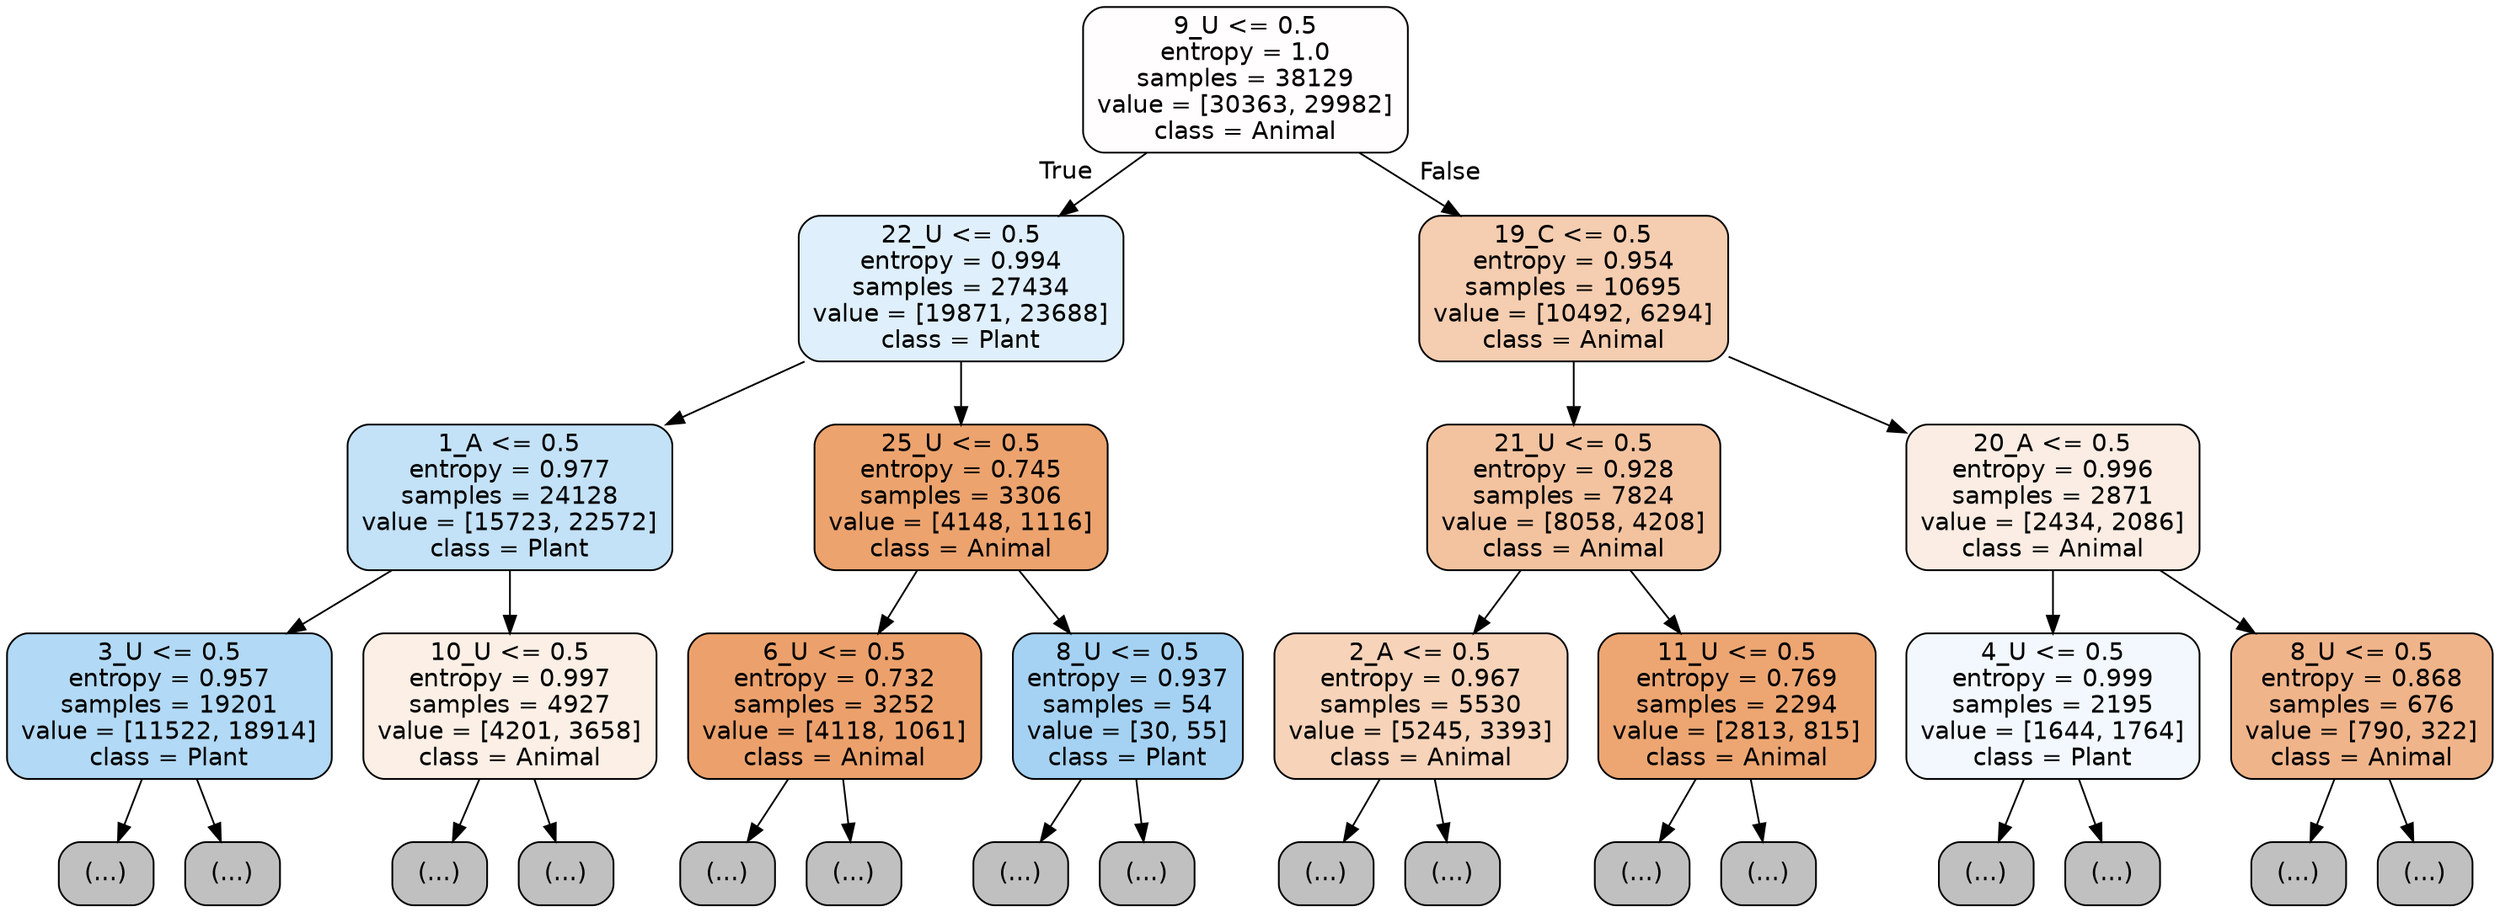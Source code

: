 digraph Tree {
node [shape=box, style="filled, rounded", color="black", fontname="helvetica"] ;
edge [fontname="helvetica"] ;
0 [label="9_U <= 0.5\nentropy = 1.0\nsamples = 38129\nvalue = [30363, 29982]\nclass = Animal", fillcolor="#fffdfd"] ;
1 [label="22_U <= 0.5\nentropy = 0.994\nsamples = 27434\nvalue = [19871, 23688]\nclass = Plant", fillcolor="#dfeffb"] ;
0 -> 1 [labeldistance=2.5, labelangle=45, headlabel="True"] ;
2 [label="1_A <= 0.5\nentropy = 0.977\nsamples = 24128\nvalue = [15723, 22572]\nclass = Plant", fillcolor="#c3e1f7"] ;
1 -> 2 ;
3 [label="3_U <= 0.5\nentropy = 0.957\nsamples = 19201\nvalue = [11522, 18914]\nclass = Plant", fillcolor="#b2d9f5"] ;
2 -> 3 ;
4 [label="(...)", fillcolor="#C0C0C0"] ;
3 -> 4 ;
5977 [label="(...)", fillcolor="#C0C0C0"] ;
3 -> 5977 ;
7976 [label="10_U <= 0.5\nentropy = 0.997\nsamples = 4927\nvalue = [4201, 3658]\nclass = Animal", fillcolor="#fcefe5"] ;
2 -> 7976 ;
7977 [label="(...)", fillcolor="#C0C0C0"] ;
7976 -> 7977 ;
9874 [label="(...)", fillcolor="#C0C0C0"] ;
7976 -> 9874 ;
10497 [label="25_U <= 0.5\nentropy = 0.745\nsamples = 3306\nvalue = [4148, 1116]\nclass = Animal", fillcolor="#eca36e"] ;
1 -> 10497 ;
10498 [label="6_U <= 0.5\nentropy = 0.732\nsamples = 3252\nvalue = [4118, 1061]\nclass = Animal", fillcolor="#eca16c"] ;
10497 -> 10498 ;
10499 [label="(...)", fillcolor="#C0C0C0"] ;
10498 -> 10499 ;
11560 [label="(...)", fillcolor="#C0C0C0"] ;
10498 -> 11560 ;
11913 [label="8_U <= 0.5\nentropy = 0.937\nsamples = 54\nvalue = [30, 55]\nclass = Plant", fillcolor="#a5d2f3"] ;
10497 -> 11913 ;
11914 [label="(...)", fillcolor="#C0C0C0"] ;
11913 -> 11914 ;
11935 [label="(...)", fillcolor="#C0C0C0"] ;
11913 -> 11935 ;
11942 [label="19_C <= 0.5\nentropy = 0.954\nsamples = 10695\nvalue = [10492, 6294]\nclass = Animal", fillcolor="#f5cdb0"] ;
0 -> 11942 [labeldistance=2.5, labelangle=-45, headlabel="False"] ;
11943 [label="21_U <= 0.5\nentropy = 0.928\nsamples = 7824\nvalue = [8058, 4208]\nclass = Animal", fillcolor="#f3c3a0"] ;
11942 -> 11943 ;
11944 [label="2_A <= 0.5\nentropy = 0.967\nsamples = 5530\nvalue = [5245, 3393]\nclass = Animal", fillcolor="#f6d3b9"] ;
11943 -> 11944 ;
11945 [label="(...)", fillcolor="#C0C0C0"] ;
11944 -> 11945 ;
14028 [label="(...)", fillcolor="#C0C0C0"] ;
11944 -> 14028 ;
14707 [label="11_U <= 0.5\nentropy = 0.769\nsamples = 2294\nvalue = [2813, 815]\nclass = Animal", fillcolor="#eda672"] ;
11943 -> 14707 ;
14708 [label="(...)", fillcolor="#C0C0C0"] ;
14707 -> 14708 ;
15337 [label="(...)", fillcolor="#C0C0C0"] ;
14707 -> 15337 ;
15602 [label="20_A <= 0.5\nentropy = 0.996\nsamples = 2871\nvalue = [2434, 2086]\nclass = Animal", fillcolor="#fbede3"] ;
11942 -> 15602 ;
15603 [label="4_U <= 0.5\nentropy = 0.999\nsamples = 2195\nvalue = [1644, 1764]\nclass = Plant", fillcolor="#f2f8fd"] ;
15602 -> 15603 ;
15604 [label="(...)", fillcolor="#C0C0C0"] ;
15603 -> 15604 ;
16267 [label="(...)", fillcolor="#C0C0C0"] ;
15603 -> 16267 ;
16446 [label="8_U <= 0.5\nentropy = 0.868\nsamples = 676\nvalue = [790, 322]\nclass = Animal", fillcolor="#f0b48a"] ;
15602 -> 16446 ;
16447 [label="(...)", fillcolor="#C0C0C0"] ;
16446 -> 16447 ;
16708 [label="(...)", fillcolor="#C0C0C0"] ;
16446 -> 16708 ;
}